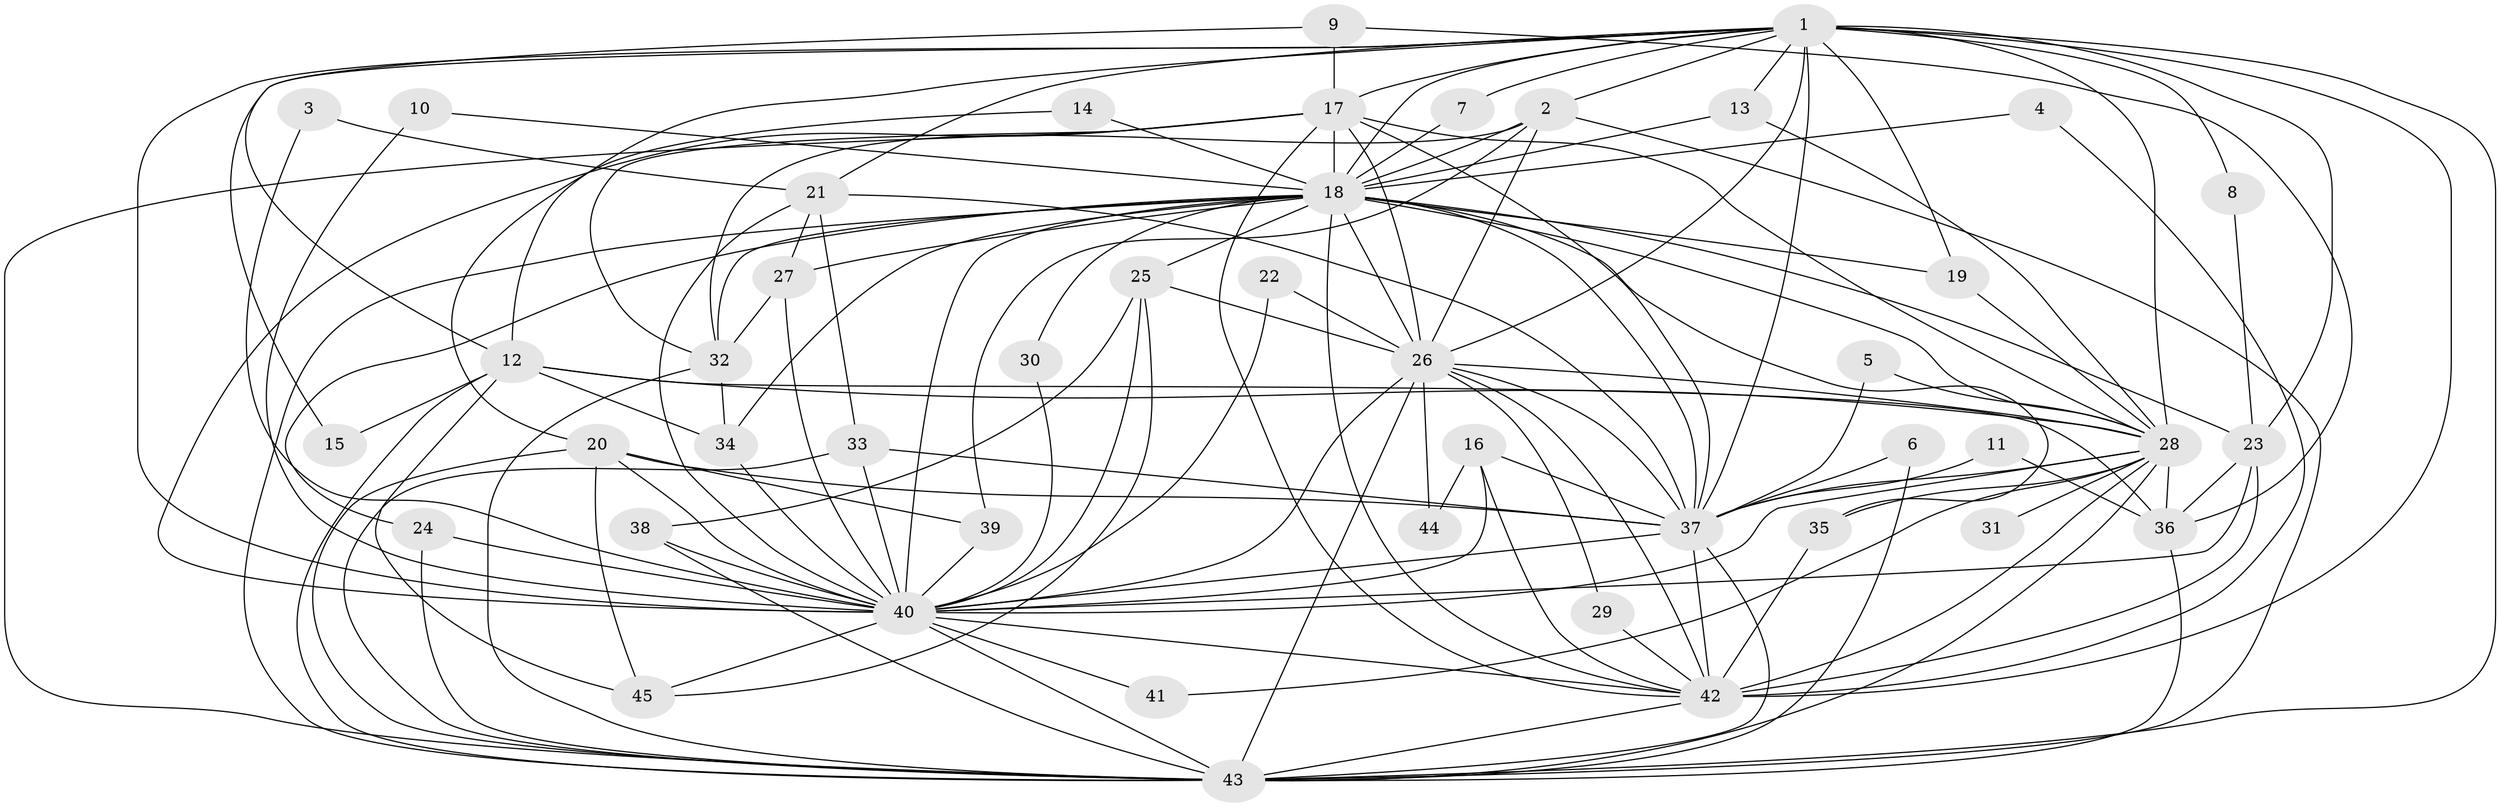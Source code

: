 // original degree distribution, {15: 0.02247191011235955, 18: 0.02247191011235955, 13: 0.011235955056179775, 16: 0.011235955056179775, 22: 0.011235955056179775, 29: 0.011235955056179775, 26: 0.011235955056179775, 12: 0.011235955056179775, 6: 0.033707865168539325, 2: 0.5393258426966292, 4: 0.0449438202247191, 7: 0.011235955056179775, 3: 0.19101123595505617, 5: 0.056179775280898875, 9: 0.011235955056179775}
// Generated by graph-tools (version 1.1) at 2025/49/03/09/25 03:49:29]
// undirected, 45 vertices, 135 edges
graph export_dot {
graph [start="1"]
  node [color=gray90,style=filled];
  1;
  2;
  3;
  4;
  5;
  6;
  7;
  8;
  9;
  10;
  11;
  12;
  13;
  14;
  15;
  16;
  17;
  18;
  19;
  20;
  21;
  22;
  23;
  24;
  25;
  26;
  27;
  28;
  29;
  30;
  31;
  32;
  33;
  34;
  35;
  36;
  37;
  38;
  39;
  40;
  41;
  42;
  43;
  44;
  45;
  1 -- 2 [weight=1.0];
  1 -- 7 [weight=1.0];
  1 -- 8 [weight=1.0];
  1 -- 12 [weight=1.0];
  1 -- 13 [weight=1.0];
  1 -- 15 [weight=2.0];
  1 -- 17 [weight=2.0];
  1 -- 18 [weight=2.0];
  1 -- 19 [weight=1.0];
  1 -- 21 [weight=1.0];
  1 -- 23 [weight=1.0];
  1 -- 26 [weight=2.0];
  1 -- 28 [weight=3.0];
  1 -- 37 [weight=2.0];
  1 -- 40 [weight=2.0];
  1 -- 42 [weight=2.0];
  1 -- 43 [weight=2.0];
  2 -- 18 [weight=1.0];
  2 -- 26 [weight=1.0];
  2 -- 32 [weight=1.0];
  2 -- 39 [weight=1.0];
  2 -- 43 [weight=1.0];
  3 -- 21 [weight=1.0];
  3 -- 40 [weight=1.0];
  4 -- 18 [weight=1.0];
  4 -- 42 [weight=1.0];
  5 -- 28 [weight=1.0];
  5 -- 37 [weight=1.0];
  6 -- 37 [weight=1.0];
  6 -- 43 [weight=1.0];
  7 -- 18 [weight=1.0];
  8 -- 23 [weight=1.0];
  9 -- 12 [weight=1.0];
  9 -- 17 [weight=1.0];
  9 -- 36 [weight=1.0];
  10 -- 18 [weight=1.0];
  10 -- 40 [weight=1.0];
  11 -- 36 [weight=1.0];
  11 -- 37 [weight=1.0];
  12 -- 15 [weight=1.0];
  12 -- 28 [weight=1.0];
  12 -- 34 [weight=2.0];
  12 -- 36 [weight=1.0];
  12 -- 43 [weight=1.0];
  12 -- 45 [weight=1.0];
  13 -- 18 [weight=1.0];
  13 -- 28 [weight=1.0];
  14 -- 18 [weight=1.0];
  14 -- 20 [weight=1.0];
  16 -- 37 [weight=1.0];
  16 -- 40 [weight=1.0];
  16 -- 42 [weight=1.0];
  16 -- 44 [weight=1.0];
  17 -- 18 [weight=1.0];
  17 -- 26 [weight=1.0];
  17 -- 28 [weight=1.0];
  17 -- 32 [weight=1.0];
  17 -- 37 [weight=2.0];
  17 -- 40 [weight=1.0];
  17 -- 42 [weight=1.0];
  17 -- 43 [weight=1.0];
  18 -- 19 [weight=1.0];
  18 -- 23 [weight=1.0];
  18 -- 24 [weight=1.0];
  18 -- 25 [weight=1.0];
  18 -- 26 [weight=1.0];
  18 -- 27 [weight=1.0];
  18 -- 28 [weight=1.0];
  18 -- 30 [weight=1.0];
  18 -- 32 [weight=2.0];
  18 -- 34 [weight=1.0];
  18 -- 35 [weight=1.0];
  18 -- 37 [weight=1.0];
  18 -- 40 [weight=2.0];
  18 -- 42 [weight=1.0];
  18 -- 43 [weight=1.0];
  19 -- 28 [weight=1.0];
  20 -- 37 [weight=1.0];
  20 -- 39 [weight=1.0];
  20 -- 40 [weight=2.0];
  20 -- 43 [weight=1.0];
  20 -- 45 [weight=1.0];
  21 -- 27 [weight=1.0];
  21 -- 33 [weight=1.0];
  21 -- 37 [weight=1.0];
  21 -- 40 [weight=1.0];
  22 -- 26 [weight=1.0];
  22 -- 40 [weight=1.0];
  23 -- 36 [weight=1.0];
  23 -- 40 [weight=1.0];
  23 -- 42 [weight=2.0];
  24 -- 40 [weight=1.0];
  24 -- 43 [weight=1.0];
  25 -- 26 [weight=1.0];
  25 -- 38 [weight=1.0];
  25 -- 40 [weight=1.0];
  25 -- 45 [weight=1.0];
  26 -- 28 [weight=1.0];
  26 -- 29 [weight=1.0];
  26 -- 37 [weight=1.0];
  26 -- 40 [weight=1.0];
  26 -- 42 [weight=1.0];
  26 -- 43 [weight=1.0];
  26 -- 44 [weight=2.0];
  27 -- 32 [weight=1.0];
  27 -- 40 [weight=1.0];
  28 -- 31 [weight=1.0];
  28 -- 35 [weight=1.0];
  28 -- 36 [weight=1.0];
  28 -- 37 [weight=1.0];
  28 -- 40 [weight=1.0];
  28 -- 41 [weight=1.0];
  28 -- 42 [weight=1.0];
  28 -- 43 [weight=1.0];
  29 -- 42 [weight=1.0];
  30 -- 40 [weight=1.0];
  32 -- 34 [weight=1.0];
  32 -- 43 [weight=1.0];
  33 -- 37 [weight=1.0];
  33 -- 40 [weight=1.0];
  33 -- 43 [weight=1.0];
  34 -- 40 [weight=1.0];
  35 -- 42 [weight=1.0];
  36 -- 43 [weight=2.0];
  37 -- 40 [weight=1.0];
  37 -- 42 [weight=1.0];
  37 -- 43 [weight=2.0];
  38 -- 40 [weight=1.0];
  38 -- 43 [weight=3.0];
  39 -- 40 [weight=1.0];
  40 -- 41 [weight=1.0];
  40 -- 42 [weight=1.0];
  40 -- 43 [weight=1.0];
  40 -- 45 [weight=1.0];
  42 -- 43 [weight=1.0];
}
